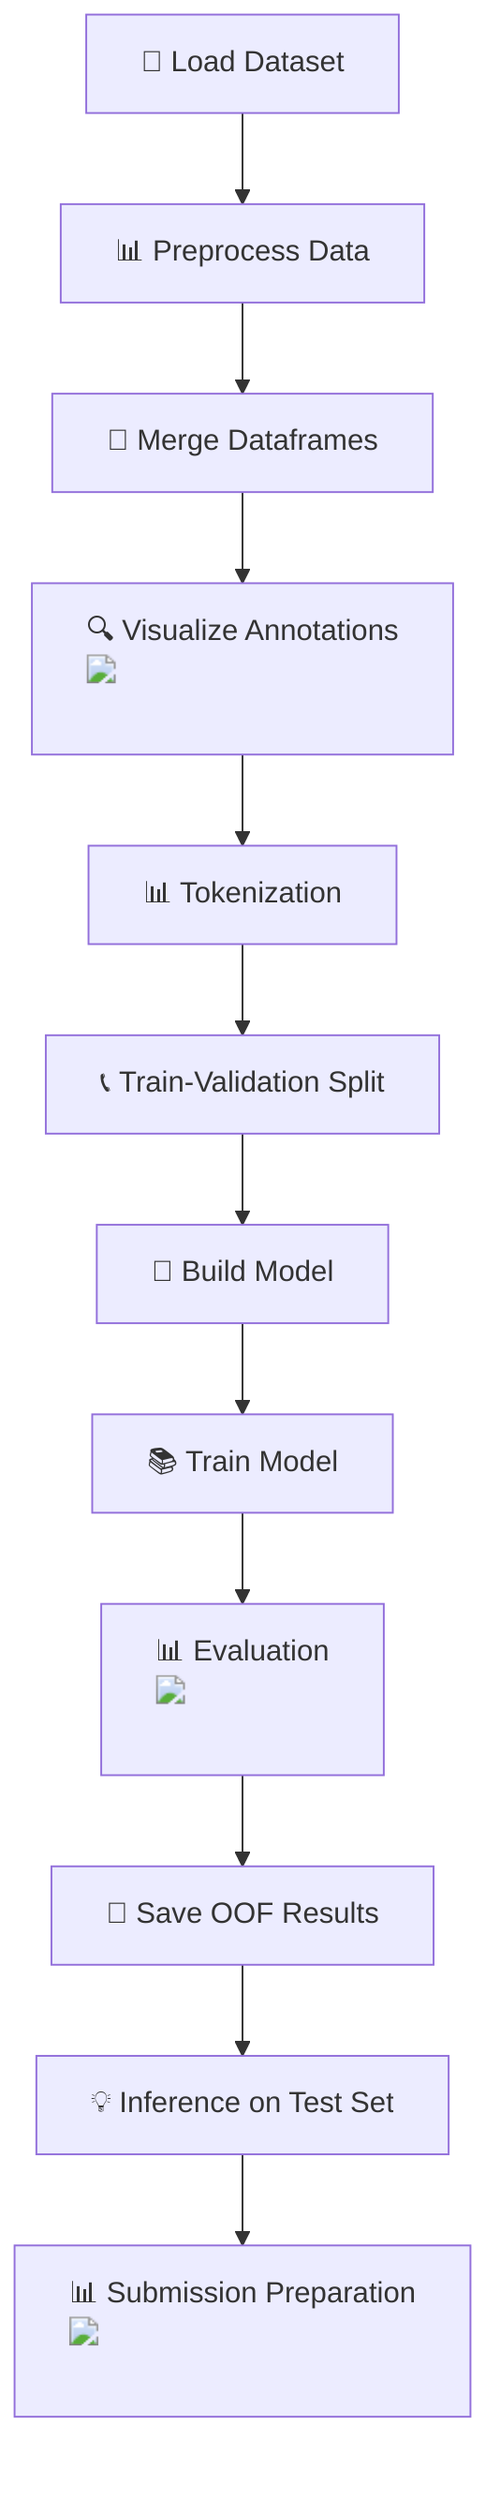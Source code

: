flowchart TD
    A["📂 Load Dataset"] --> B["📊 Preprocess Data"]
    B --> C["🔀 Merge Dataframes"]
    C --> D["🔍 Visualize Annotations <img src='dummy_plots/scatter_plot_template.svg' /> <br/>"]
    D --> E["📊 Tokenization"]
    E --> F["📞 Train-Validation Split"]
    F --> G["🧠 Build Model"]
    G --> H["📚 Train Model"]
    H --> I["📊 Evaluation <img src='dummy_plots/hist_template.svg' /> <br/>"]
    I --> J["💾 Save OOF Results"]
    J --> K["💡 Inference on Test Set"]
    K --> L["📊 Submission Preparation <img src='dummy_plots/barplot_template.svg' /> <br/>"]